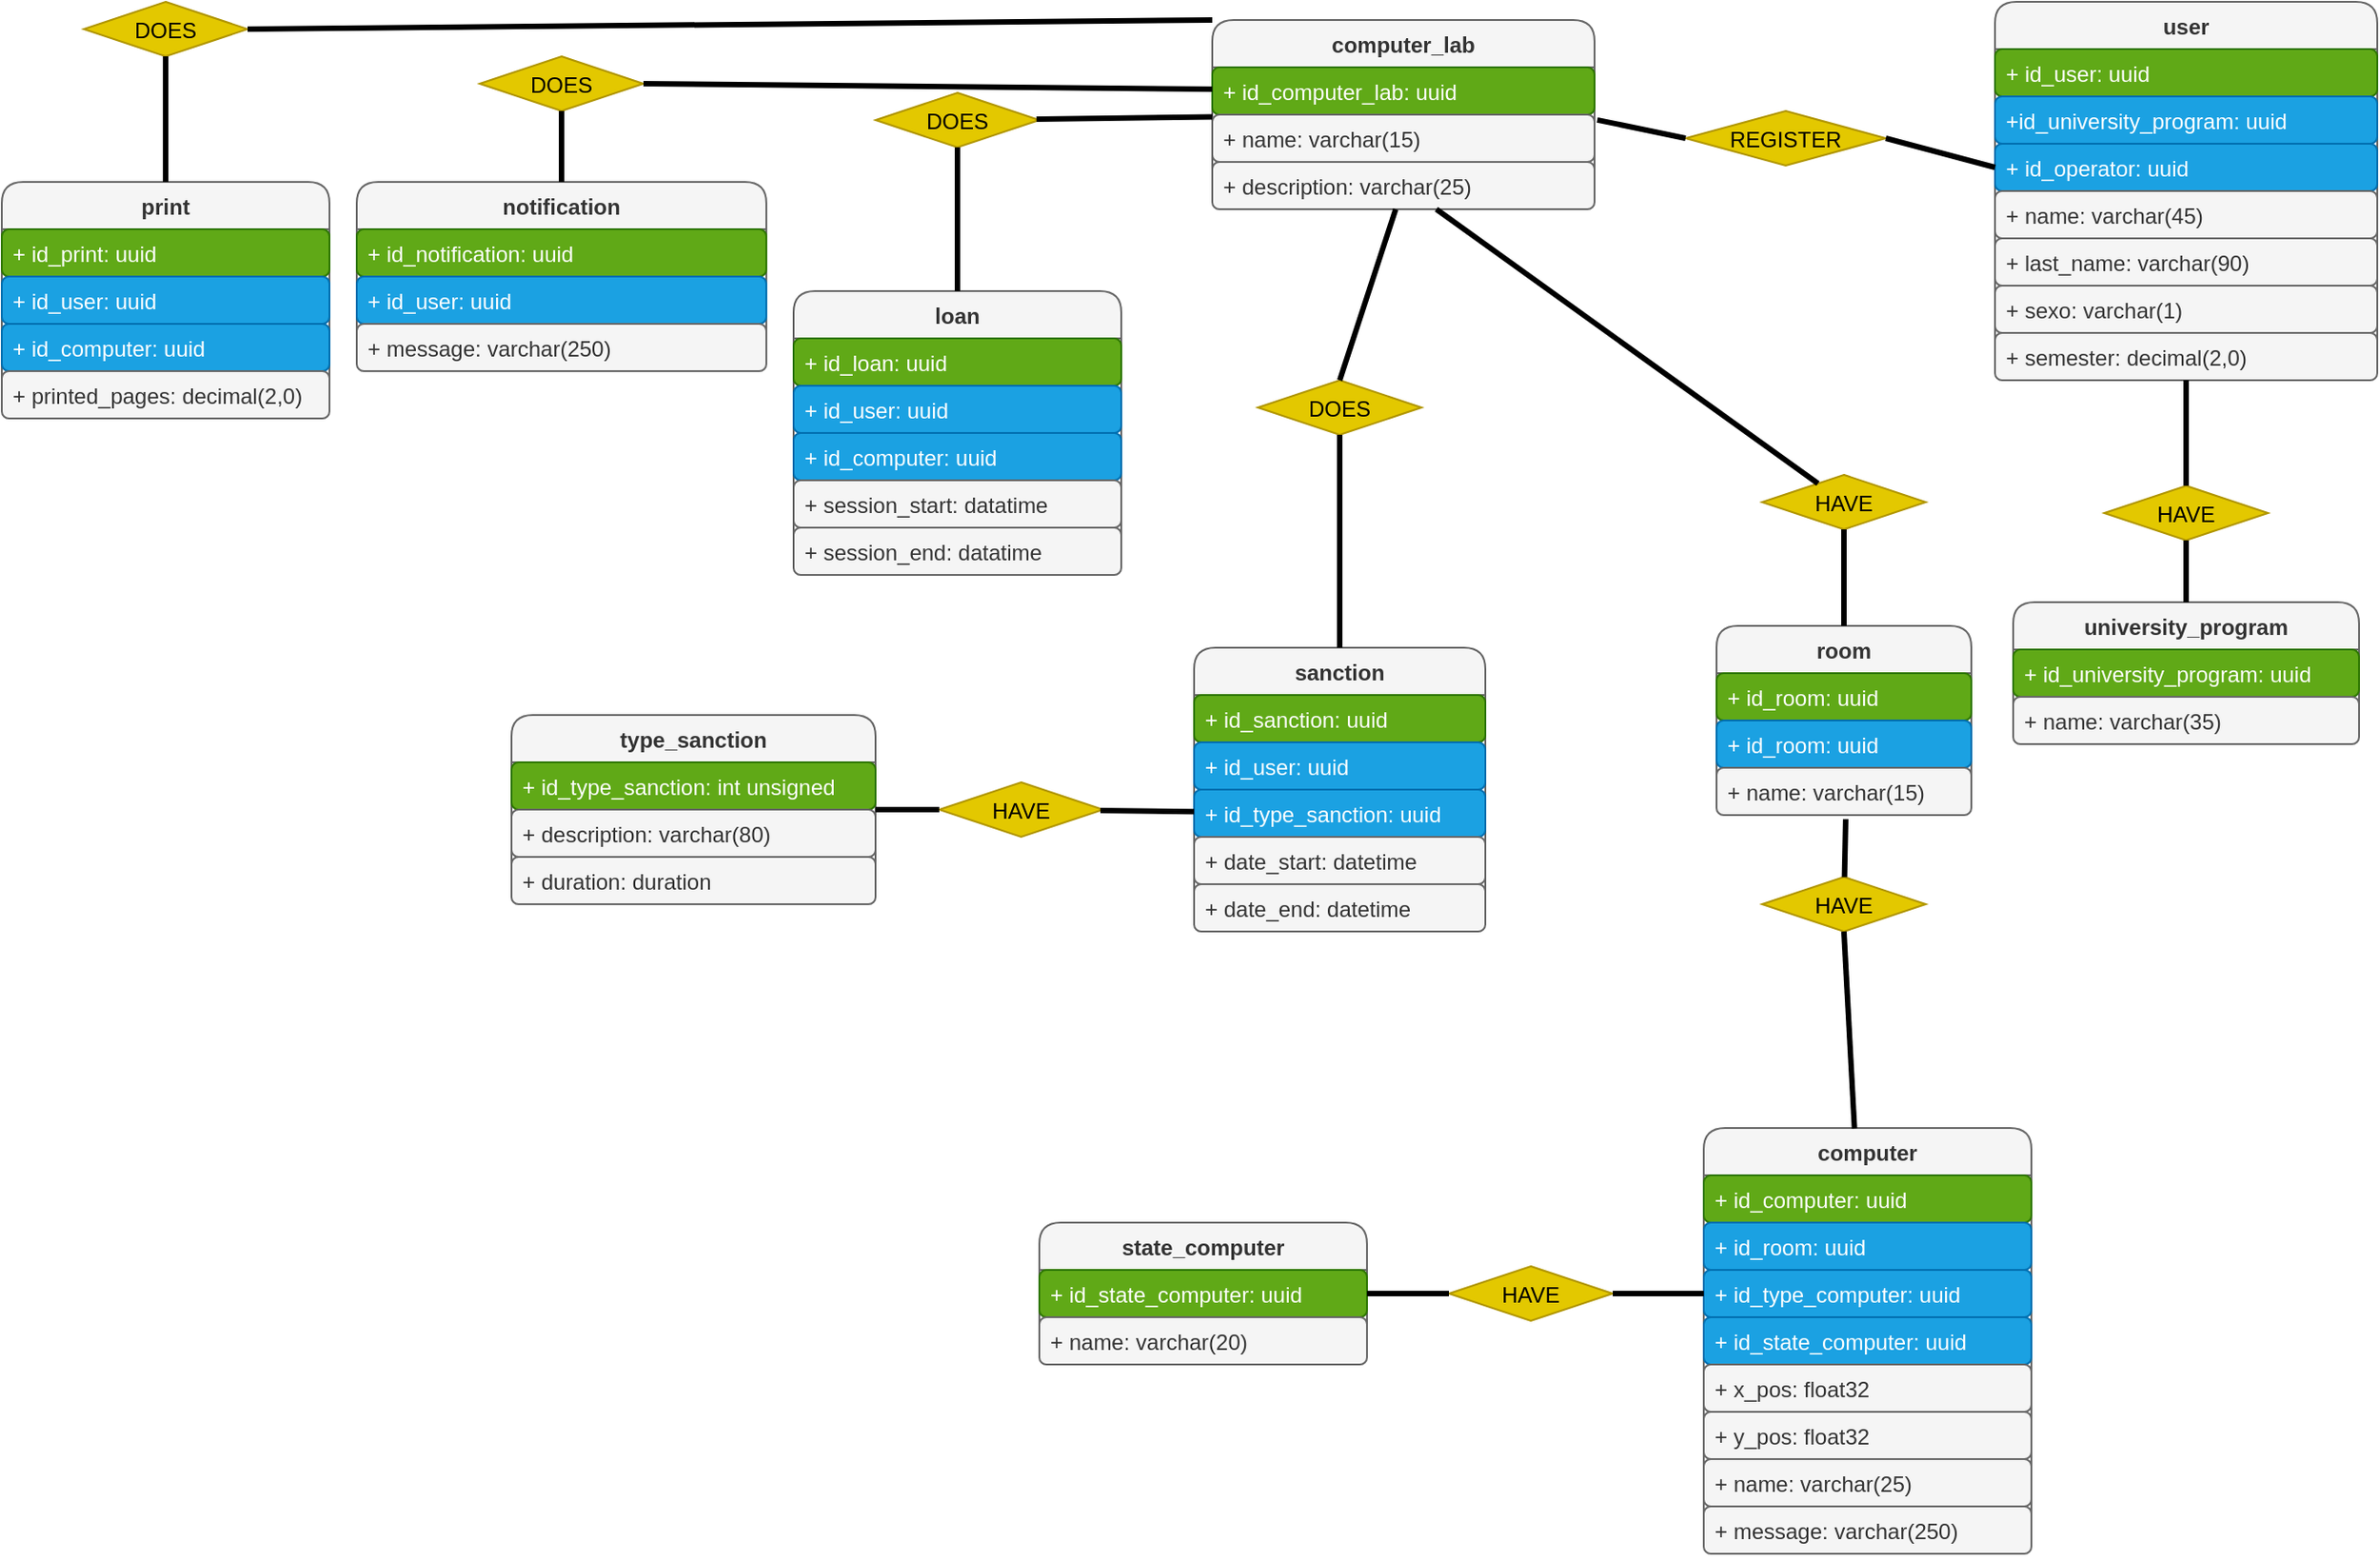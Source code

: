<mxfile>
    <diagram id="W5YagTuewcDweS0s5BRt" name="Página-1">
        <mxGraphModel dx="-1950" dy="616" grid="1" gridSize="10" guides="1" tooltips="1" connect="1" arrows="1" fold="1" page="1" pageScale="1" pageWidth="827" pageHeight="1169" math="0" shadow="0">
            <root>
                <mxCell id="0"/>
                <mxCell id="1" parent="0"/>
                <mxCell id="5" value="computer_lab" style="swimlane;fontStyle=1;childLayout=stackLayout;horizontal=1;startSize=26;fillColor=#f5f5f5;horizontalStack=0;resizeParent=1;resizeParentMax=0;resizeLast=0;collapsible=1;marginBottom=0;fontColor=#333333;strokeColor=#666666;rounded=1;" vertex="1" parent="1">
                    <mxGeometry x="3280" y="50" width="210" height="104" as="geometry"/>
                </mxCell>
                <mxCell id="6" value="+ id_computer_lab: uuid" style="text;strokeColor=#2D7600;fillColor=#60a917;align=left;verticalAlign=top;spacingLeft=4;spacingRight=4;overflow=hidden;rotatable=0;points=[[0,0.5],[1,0.5]];portConstraint=eastwest;fontColor=#ffffff;rounded=1;fontStyle=0" vertex="1" parent="5">
                    <mxGeometry y="26" width="210" height="26" as="geometry"/>
                </mxCell>
                <mxCell id="7" value="+ name: varchar(15)" style="text;strokeColor=#666666;fillColor=#f5f5f5;align=left;verticalAlign=top;spacingLeft=4;spacingRight=4;overflow=hidden;rotatable=0;points=[[0,0.5],[1,0.5]];portConstraint=eastwest;fontColor=#333333;rounded=1;" vertex="1" parent="5">
                    <mxGeometry y="52" width="210" height="26" as="geometry"/>
                </mxCell>
                <mxCell id="8" value="+ description: varchar(25)" style="text;strokeColor=#666666;fillColor=#f5f5f5;align=left;verticalAlign=top;spacingLeft=4;spacingRight=4;overflow=hidden;rotatable=0;points=[[0,0.5],[1,0.5]];portConstraint=eastwest;fontColor=#333333;rounded=1;" vertex="1" parent="5">
                    <mxGeometry y="78" width="210" height="26" as="geometry"/>
                </mxCell>
                <mxCell id="9" value="room" style="swimlane;fontStyle=1;childLayout=stackLayout;horizontal=1;startSize=26;fillColor=#f5f5f5;horizontalStack=0;resizeParent=1;resizeParentMax=0;resizeLast=0;collapsible=1;marginBottom=0;fontColor=#333333;strokeColor=#666666;rounded=1;" vertex="1" parent="1">
                    <mxGeometry x="3557" y="383" width="140" height="104" as="geometry"/>
                </mxCell>
                <mxCell id="10" value="+ id_room: uuid" style="text;strokeColor=#2D7600;fillColor=#60a917;align=left;verticalAlign=top;spacingLeft=4;spacingRight=4;overflow=hidden;rotatable=0;points=[[0,0.5],[1,0.5]];portConstraint=eastwest;fontColor=#ffffff;rounded=1;" vertex="1" parent="9">
                    <mxGeometry y="26" width="140" height="26" as="geometry"/>
                </mxCell>
                <mxCell id="11" value="+ id_room: uuid" style="text;strokeColor=#006EAF;fillColor=#1ba1e2;align=left;verticalAlign=top;spacingLeft=4;spacingRight=4;overflow=hidden;rotatable=0;points=[[0,0.5],[1,0.5]];portConstraint=eastwest;fontColor=#ffffff;rounded=1;" vertex="1" parent="9">
                    <mxGeometry y="52" width="140" height="26" as="geometry"/>
                </mxCell>
                <mxCell id="12" value="+ name: varchar(15)" style="text;strokeColor=#666666;fillColor=#f5f5f5;align=left;verticalAlign=top;spacingLeft=4;spacingRight=4;overflow=hidden;rotatable=0;points=[[0,0.5],[1,0.5]];portConstraint=eastwest;fontColor=#333333;rounded=1;" vertex="1" parent="9">
                    <mxGeometry y="78" width="140" height="26" as="geometry"/>
                </mxCell>
                <mxCell id="13" value="computer" style="swimlane;fontStyle=1;childLayout=stackLayout;horizontal=1;startSize=26;fillColor=#f5f5f5;horizontalStack=0;resizeParent=1;resizeParentMax=0;resizeLast=0;collapsible=1;marginBottom=0;fontColor=#333333;strokeColor=#666666;rounded=1;" vertex="1" parent="1">
                    <mxGeometry x="3550" y="659" width="180" height="234" as="geometry"/>
                </mxCell>
                <mxCell id="14" value="+ id_computer: uuid" style="text;strokeColor=#2D7600;fillColor=#60a917;align=left;verticalAlign=top;spacingLeft=4;spacingRight=4;overflow=hidden;rotatable=0;points=[[0,0.5],[1,0.5]];portConstraint=eastwest;fontColor=#ffffff;rounded=1;" vertex="1" parent="13">
                    <mxGeometry y="26" width="180" height="26" as="geometry"/>
                </mxCell>
                <mxCell id="15" value="+ id_room: uuid" style="text;strokeColor=#006EAF;fillColor=#1ba1e2;align=left;verticalAlign=top;spacingLeft=4;spacingRight=4;overflow=hidden;rotatable=0;points=[[0,0.5],[1,0.5]];portConstraint=eastwest;fontColor=#ffffff;rounded=1;" vertex="1" parent="13">
                    <mxGeometry y="52" width="180" height="26" as="geometry"/>
                </mxCell>
                <mxCell id="16" value="+ id_type_computer: uuid" style="text;strokeColor=#006EAF;fillColor=#1ba1e2;align=left;verticalAlign=top;spacingLeft=4;spacingRight=4;overflow=hidden;rotatable=0;points=[[0,0.5],[1,0.5]];portConstraint=eastwest;fontColor=#ffffff;rounded=1;" vertex="1" parent="13">
                    <mxGeometry y="78" width="180" height="26" as="geometry"/>
                </mxCell>
                <mxCell id="17" value="+ id_state_computer: uuid" style="text;strokeColor=#006EAF;fillColor=#1ba1e2;align=left;verticalAlign=top;spacingLeft=4;spacingRight=4;overflow=hidden;rotatable=0;points=[[0,0.5],[1,0.5]];portConstraint=eastwest;fontColor=#ffffff;rounded=1;" vertex="1" parent="13">
                    <mxGeometry y="104" width="180" height="26" as="geometry"/>
                </mxCell>
                <mxCell id="18" value="+ x_pos: float32" style="text;strokeColor=#666666;fillColor=#f5f5f5;align=left;verticalAlign=top;spacingLeft=4;spacingRight=4;overflow=hidden;rotatable=0;points=[[0,0.5],[1,0.5]];portConstraint=eastwest;fontColor=#333333;rounded=1;" vertex="1" parent="13">
                    <mxGeometry y="130" width="180" height="26" as="geometry"/>
                </mxCell>
                <mxCell id="19" value="+ y_pos: float32" style="text;strokeColor=#666666;fillColor=#f5f5f5;align=left;verticalAlign=top;spacingLeft=4;spacingRight=4;overflow=hidden;rotatable=0;points=[[0,0.5],[1,0.5]];portConstraint=eastwest;fontColor=#333333;rounded=1;" vertex="1" parent="13">
                    <mxGeometry y="156" width="180" height="26" as="geometry"/>
                </mxCell>
                <mxCell id="20" value="+ name: varchar(25)" style="text;strokeColor=#666666;fillColor=#f5f5f5;align=left;verticalAlign=top;spacingLeft=4;spacingRight=4;overflow=hidden;rotatable=0;points=[[0,0.5],[1,0.5]];portConstraint=eastwest;fontColor=#333333;rounded=1;" vertex="1" parent="13">
                    <mxGeometry y="182" width="180" height="26" as="geometry"/>
                </mxCell>
                <mxCell id="21" value="+ message: varchar(250)" style="text;strokeColor=#666666;fillColor=#f5f5f5;align=left;verticalAlign=top;spacingLeft=4;spacingRight=4;overflow=hidden;rotatable=0;points=[[0,0.5],[1,0.5]];portConstraint=eastwest;fontColor=#333333;rounded=1;" vertex="1" parent="13">
                    <mxGeometry y="208" width="180" height="26" as="geometry"/>
                </mxCell>
                <mxCell id="22" value="user" style="swimlane;fontStyle=1;childLayout=stackLayout;horizontal=1;startSize=26;fillColor=#f5f5f5;horizontalStack=0;resizeParent=1;resizeParentMax=0;resizeLast=0;collapsible=1;marginBottom=0;fontColor=#333333;strokeColor=#666666;rounded=1;" vertex="1" parent="1">
                    <mxGeometry x="3710" y="40" width="210" height="208" as="geometry"/>
                </mxCell>
                <mxCell id="23" value="+ id_user: uuid" style="text;strokeColor=#2D7600;fillColor=#60a917;align=left;verticalAlign=top;spacingLeft=4;spacingRight=4;overflow=hidden;rotatable=0;points=[[0,0.5],[1,0.5]];portConstraint=eastwest;fontColor=#ffffff;rounded=1;" vertex="1" parent="22">
                    <mxGeometry y="26" width="210" height="26" as="geometry"/>
                </mxCell>
                <mxCell id="24" value="+id_university_program: uuid" style="text;strokeColor=#006EAF;fillColor=#1ba1e2;align=left;verticalAlign=top;spacingLeft=4;spacingRight=4;overflow=hidden;rotatable=0;points=[[0,0.5],[1,0.5]];portConstraint=eastwest;fontColor=#ffffff;rounded=1;" vertex="1" parent="22">
                    <mxGeometry y="52" width="210" height="26" as="geometry"/>
                </mxCell>
                <mxCell id="25" value="+ id_operator: uuid" style="text;strokeColor=#006EAF;fillColor=#1ba1e2;align=left;verticalAlign=top;spacingLeft=4;spacingRight=4;overflow=hidden;rotatable=0;points=[[0,0.5],[1,0.5]];portConstraint=eastwest;fontColor=#ffffff;rounded=1;" vertex="1" parent="22">
                    <mxGeometry y="78" width="210" height="26" as="geometry"/>
                </mxCell>
                <mxCell id="26" value="+ name: varchar(45)" style="text;strokeColor=#666666;fillColor=#f5f5f5;align=left;verticalAlign=top;spacingLeft=4;spacingRight=4;overflow=hidden;rotatable=0;points=[[0,0.5],[1,0.5]];portConstraint=eastwest;fontColor=#333333;rounded=1;" vertex="1" parent="22">
                    <mxGeometry y="104" width="210" height="26" as="geometry"/>
                </mxCell>
                <mxCell id="27" value="+ last_name: varchar(90)" style="text;strokeColor=#666666;fillColor=#f5f5f5;align=left;verticalAlign=top;spacingLeft=4;spacingRight=4;overflow=hidden;rotatable=0;points=[[0,0.5],[1,0.5]];portConstraint=eastwest;fontColor=#333333;rounded=1;" vertex="1" parent="22">
                    <mxGeometry y="130" width="210" height="26" as="geometry"/>
                </mxCell>
                <mxCell id="28" value="+ sexo: varchar(1)" style="text;strokeColor=#666666;fillColor=#f5f5f5;align=left;verticalAlign=top;spacingLeft=4;spacingRight=4;overflow=hidden;rotatable=0;points=[[0,0.5],[1,0.5]];portConstraint=eastwest;fontColor=#333333;rounded=1;" vertex="1" parent="22">
                    <mxGeometry y="156" width="210" height="26" as="geometry"/>
                </mxCell>
                <mxCell id="29" value="+ semester: decimal(2,0)" style="text;strokeColor=#666666;fillColor=#f5f5f5;align=left;verticalAlign=top;spacingLeft=4;spacingRight=4;overflow=hidden;rotatable=0;points=[[0,0.5],[1,0.5]];portConstraint=eastwest;fontColor=#333333;rounded=1;" vertex="1" parent="22">
                    <mxGeometry y="182" width="210" height="26" as="geometry"/>
                </mxCell>
                <mxCell id="30" value="loan" style="swimlane;fontStyle=1;childLayout=stackLayout;horizontal=1;startSize=26;fillColor=#f5f5f5;horizontalStack=0;resizeParent=1;resizeParentMax=0;resizeLast=0;collapsible=1;marginBottom=0;fontColor=#333333;strokeColor=#666666;rounded=1;" vertex="1" parent="1">
                    <mxGeometry x="3050" y="199" width="180" height="156" as="geometry"/>
                </mxCell>
                <mxCell id="31" value="+ id_loan: uuid" style="text;strokeColor=#2D7600;fillColor=#60a917;align=left;verticalAlign=top;spacingLeft=4;spacingRight=4;overflow=hidden;rotatable=0;points=[[0,0.5],[1,0.5]];portConstraint=eastwest;fontColor=#ffffff;rounded=1;" vertex="1" parent="30">
                    <mxGeometry y="26" width="180" height="26" as="geometry"/>
                </mxCell>
                <mxCell id="32" value="+ id_user: uuid" style="text;strokeColor=#006EAF;fillColor=#1ba1e2;align=left;verticalAlign=top;spacingLeft=4;spacingRight=4;overflow=hidden;rotatable=0;points=[[0,0.5],[1,0.5]];portConstraint=eastwest;fontColor=#ffffff;rounded=1;" vertex="1" parent="30">
                    <mxGeometry y="52" width="180" height="26" as="geometry"/>
                </mxCell>
                <mxCell id="33" value="+ id_computer: uuid" style="text;strokeColor=#006EAF;fillColor=#1ba1e2;align=left;verticalAlign=top;spacingLeft=4;spacingRight=4;overflow=hidden;rotatable=0;points=[[0,0.5],[1,0.5]];portConstraint=eastwest;fontColor=#ffffff;rounded=1;" vertex="1" parent="30">
                    <mxGeometry y="78" width="180" height="26" as="geometry"/>
                </mxCell>
                <mxCell id="34" value="+ session_start: datatime" style="text;strokeColor=#666666;fillColor=#f5f5f5;align=left;verticalAlign=top;spacingLeft=4;spacingRight=4;overflow=hidden;rotatable=0;points=[[0,0.5],[1,0.5]];portConstraint=eastwest;fontColor=#333333;rounded=1;" vertex="1" parent="30">
                    <mxGeometry y="104" width="180" height="26" as="geometry"/>
                </mxCell>
                <mxCell id="35" value="+ session_end: datatime" style="text;strokeColor=#666666;fillColor=#f5f5f5;align=left;verticalAlign=top;spacingLeft=4;spacingRight=4;overflow=hidden;rotatable=0;points=[[0,0.5],[1,0.5]];portConstraint=eastwest;fontColor=#333333;rounded=1;" vertex="1" parent="30">
                    <mxGeometry y="130" width="180" height="26" as="geometry"/>
                </mxCell>
                <mxCell id="36" value="notification" style="swimlane;fontStyle=1;childLayout=stackLayout;horizontal=1;startSize=26;fillColor=#f5f5f5;horizontalStack=0;resizeParent=1;resizeParentMax=0;resizeLast=0;collapsible=1;marginBottom=0;fontColor=#333333;strokeColor=#666666;rounded=1;" vertex="1" parent="1">
                    <mxGeometry x="2810" y="139" width="225" height="104" as="geometry"/>
                </mxCell>
                <mxCell id="37" value="+ id_notification: uuid" style="text;strokeColor=#2D7600;fillColor=#60a917;align=left;verticalAlign=top;spacingLeft=4;spacingRight=4;overflow=hidden;rotatable=0;points=[[0,0.5],[1,0.5]];portConstraint=eastwest;fontColor=#ffffff;rounded=1;" vertex="1" parent="36">
                    <mxGeometry y="26" width="225" height="26" as="geometry"/>
                </mxCell>
                <mxCell id="38" value="+ id_user: uuid" style="text;strokeColor=#006EAF;fillColor=#1ba1e2;align=left;verticalAlign=top;spacingLeft=4;spacingRight=4;overflow=hidden;rotatable=0;points=[[0,0.5],[1,0.5]];portConstraint=eastwest;fontColor=#ffffff;rounded=1;" vertex="1" parent="36">
                    <mxGeometry y="52" width="225" height="26" as="geometry"/>
                </mxCell>
                <mxCell id="39" value="+ message: varchar(250)" style="text;strokeColor=#666666;fillColor=#f5f5f5;align=left;verticalAlign=top;spacingLeft=4;spacingRight=4;overflow=hidden;rotatable=0;points=[[0,0.5],[1,0.5]];portConstraint=eastwest;fontColor=#333333;rounded=1;" vertex="1" parent="36">
                    <mxGeometry y="78" width="225" height="26" as="geometry"/>
                </mxCell>
                <mxCell id="40" value="print" style="swimlane;fontStyle=1;childLayout=stackLayout;horizontal=1;startSize=26;fillColor=#f5f5f5;horizontalStack=0;resizeParent=1;resizeParentMax=0;resizeLast=0;collapsible=1;marginBottom=0;fontColor=#333333;strokeColor=#666666;rounded=1;" vertex="1" parent="1">
                    <mxGeometry x="2615" y="139" width="180" height="130" as="geometry"/>
                </mxCell>
                <mxCell id="41" value="+ id_print: uuid" style="text;strokeColor=#2D7600;fillColor=#60a917;align=left;verticalAlign=top;spacingLeft=4;spacingRight=4;overflow=hidden;rotatable=0;points=[[0,0.5],[1,0.5]];portConstraint=eastwest;fontColor=#ffffff;rounded=1;" vertex="1" parent="40">
                    <mxGeometry y="26" width="180" height="26" as="geometry"/>
                </mxCell>
                <mxCell id="42" value="+ id_user: uuid" style="text;strokeColor=#006EAF;fillColor=#1ba1e2;align=left;verticalAlign=top;spacingLeft=4;spacingRight=4;overflow=hidden;rotatable=0;points=[[0,0.5],[1,0.5]];portConstraint=eastwest;fontColor=#ffffff;rounded=1;" vertex="1" parent="40">
                    <mxGeometry y="52" width="180" height="26" as="geometry"/>
                </mxCell>
                <mxCell id="43" value="+ id_computer: uuid" style="text;strokeColor=#006EAF;fillColor=#1ba1e2;align=left;verticalAlign=top;spacingLeft=4;spacingRight=4;overflow=hidden;rotatable=0;points=[[0,0.5],[1,0.5]];portConstraint=eastwest;fontColor=#ffffff;rounded=1;" vertex="1" parent="40">
                    <mxGeometry y="78" width="180" height="26" as="geometry"/>
                </mxCell>
                <mxCell id="44" value="+ printed_pages: decimal(2,0)" style="text;strokeColor=#666666;fillColor=#f5f5f5;align=left;verticalAlign=top;spacingLeft=4;spacingRight=4;overflow=hidden;rotatable=0;points=[[0,0.5],[1,0.5]];portConstraint=eastwest;fontColor=#333333;rounded=1;" vertex="1" parent="40">
                    <mxGeometry y="104" width="180" height="26" as="geometry"/>
                </mxCell>
                <mxCell id="45" value="sanction" style="swimlane;fontStyle=1;childLayout=stackLayout;horizontal=1;startSize=26;fillColor=#f5f5f5;horizontalStack=0;resizeParent=1;resizeParentMax=0;resizeLast=0;collapsible=1;marginBottom=0;fontColor=#333333;strokeColor=#666666;rounded=1;" vertex="1" parent="1">
                    <mxGeometry x="3270" y="395" width="160" height="156" as="geometry"/>
                </mxCell>
                <mxCell id="46" value="+ id_sanction: uuid" style="text;strokeColor=#2D7600;fillColor=#60a917;align=left;verticalAlign=top;spacingLeft=4;spacingRight=4;overflow=hidden;rotatable=0;points=[[0,0.5],[1,0.5]];portConstraint=eastwest;fontColor=#ffffff;rounded=1;" vertex="1" parent="45">
                    <mxGeometry y="26" width="160" height="26" as="geometry"/>
                </mxCell>
                <mxCell id="47" value="+ id_user: uuid" style="text;strokeColor=#006EAF;fillColor=#1ba1e2;align=left;verticalAlign=top;spacingLeft=4;spacingRight=4;overflow=hidden;rotatable=0;points=[[0,0.5],[1,0.5]];portConstraint=eastwest;fontColor=#ffffff;rounded=1;" vertex="1" parent="45">
                    <mxGeometry y="52" width="160" height="26" as="geometry"/>
                </mxCell>
                <mxCell id="48" value="+ id_type_sanction: uuid" style="text;strokeColor=#006EAF;fillColor=#1ba1e2;align=left;verticalAlign=top;spacingLeft=4;spacingRight=4;overflow=hidden;rotatable=0;points=[[0,0.5],[1,0.5]];portConstraint=eastwest;fontColor=#ffffff;rounded=1;" vertex="1" parent="45">
                    <mxGeometry y="78" width="160" height="26" as="geometry"/>
                </mxCell>
                <mxCell id="49" value="+ date_start: datetime" style="text;strokeColor=#666666;fillColor=#f5f5f5;align=left;verticalAlign=top;spacingLeft=4;spacingRight=4;overflow=hidden;rotatable=0;points=[[0,0.5],[1,0.5]];portConstraint=eastwest;fontColor=#333333;rounded=1;" vertex="1" parent="45">
                    <mxGeometry y="104" width="160" height="26" as="geometry"/>
                </mxCell>
                <mxCell id="50" value="+ date_end: datetime" style="text;strokeColor=#666666;fillColor=#f5f5f5;align=left;verticalAlign=top;spacingLeft=4;spacingRight=4;overflow=hidden;rotatable=0;points=[[0,0.5],[1,0.5]];portConstraint=eastwest;fontColor=#333333;rounded=1;" vertex="1" parent="45">
                    <mxGeometry y="130" width="160" height="26" as="geometry"/>
                </mxCell>
                <mxCell id="51" value="university_program" style="swimlane;fontStyle=1;childLayout=stackLayout;horizontal=1;startSize=26;fillColor=#f5f5f5;horizontalStack=0;resizeParent=1;resizeParentMax=0;resizeLast=0;collapsible=1;marginBottom=0;strokeColor=#666666;fontColor=#333333;rounded=1;" vertex="1" parent="1">
                    <mxGeometry x="3720" y="370" width="190" height="78" as="geometry"/>
                </mxCell>
                <mxCell id="52" value="+ id_university_program: uuid" style="text;strokeColor=#2D7600;fillColor=#60a917;align=left;verticalAlign=top;spacingLeft=4;spacingRight=4;overflow=hidden;rotatable=0;points=[[0,0.5],[1,0.5]];portConstraint=eastwest;fontColor=#ffffff;rounded=1;" vertex="1" parent="51">
                    <mxGeometry y="26" width="190" height="26" as="geometry"/>
                </mxCell>
                <mxCell id="53" value="+ name: varchar(35)" style="text;strokeColor=#666666;fillColor=#f5f5f5;align=left;verticalAlign=top;spacingLeft=4;spacingRight=4;overflow=hidden;rotatable=0;points=[[0,0.5],[1,0.5]];portConstraint=eastwest;fontColor=#333333;rounded=1;" vertex="1" parent="51">
                    <mxGeometry y="52" width="190" height="26" as="geometry"/>
                </mxCell>
                <mxCell id="54" value="state_computer" style="swimlane;fontStyle=1;childLayout=stackLayout;horizontal=1;startSize=26;fillColor=#f5f5f5;horizontalStack=0;resizeParent=1;resizeParentMax=0;resizeLast=0;collapsible=1;marginBottom=0;fontColor=#333333;strokeColor=#666666;rounded=1;" vertex="1" parent="1">
                    <mxGeometry x="3185" y="711" width="180" height="78" as="geometry"/>
                </mxCell>
                <mxCell id="55" value="+ id_state_computer: uuid" style="text;strokeColor=#2D7600;fillColor=#60a917;align=left;verticalAlign=top;spacingLeft=4;spacingRight=4;overflow=hidden;rotatable=0;points=[[0,0.5],[1,0.5]];portConstraint=eastwest;fontColor=#ffffff;rounded=1;" vertex="1" parent="54">
                    <mxGeometry y="26" width="180" height="26" as="geometry"/>
                </mxCell>
                <mxCell id="56" value="+ name: varchar(20)" style="text;strokeColor=#666666;fillColor=#f5f5f5;align=left;verticalAlign=top;spacingLeft=4;spacingRight=4;overflow=hidden;rotatable=0;points=[[0,0.5],[1,0.5]];portConstraint=eastwest;fontColor=#333333;rounded=1;" vertex="1" parent="54">
                    <mxGeometry y="52" width="180" height="26" as="geometry"/>
                </mxCell>
                <mxCell id="57" value="type_sanction" style="swimlane;fontStyle=1;childLayout=stackLayout;horizontal=1;startSize=26;fillColor=#f5f5f5;horizontalStack=0;resizeParent=1;resizeParentMax=0;resizeLast=0;collapsible=1;marginBottom=0;rounded=1;fontColor=#333333;strokeColor=#666666;" vertex="1" parent="1">
                    <mxGeometry x="2895" y="432" width="200" height="104" as="geometry"/>
                </mxCell>
                <mxCell id="58" value="+ id_type_sanction: int unsigned" style="text;strokeColor=#2D7600;fillColor=#60a917;align=left;verticalAlign=top;spacingLeft=4;spacingRight=4;overflow=hidden;rotatable=0;points=[[0,0.5],[1,0.5]];portConstraint=eastwest;rounded=1;fontColor=#ffffff;" vertex="1" parent="57">
                    <mxGeometry y="26" width="200" height="26" as="geometry"/>
                </mxCell>
                <mxCell id="59" value="+ description: varchar(80)" style="text;strokeColor=#666666;fillColor=#f5f5f5;align=left;verticalAlign=top;spacingLeft=4;spacingRight=4;overflow=hidden;rotatable=0;points=[[0,0.5],[1,0.5]];portConstraint=eastwest;rounded=1;fontColor=#333333;" vertex="1" parent="57">
                    <mxGeometry y="52" width="200" height="26" as="geometry"/>
                </mxCell>
                <mxCell id="60" value="+ duration: duration" style="text;strokeColor=#666666;fillColor=#f5f5f5;align=left;verticalAlign=top;spacingLeft=4;spacingRight=4;overflow=hidden;rotatable=0;points=[[0,0.5],[1,0.5]];portConstraint=eastwest;rounded=1;fontColor=#333333;" vertex="1" parent="57">
                    <mxGeometry y="78" width="200" height="26" as="geometry"/>
                </mxCell>
                <mxCell id="61" value="HAVE" style="rhombus;fillColor=#e3c800;strokeColor=#B09500;fontColor=#000000;" vertex="1" parent="1">
                    <mxGeometry x="3582" y="300" width="90" height="30" as="geometry"/>
                </mxCell>
                <mxCell id="62" value="" style="endArrow=none;startArrow=none;endFill=0;startFill=0;endSize=8;html=1;verticalAlign=bottom;labelBackgroundColor=none;strokeWidth=3;" edge="1" parent="1" source="8" target="61">
                    <mxGeometry width="160" relative="1" as="geometry">
                        <mxPoint x="3320" y="250" as="sourcePoint"/>
                        <mxPoint x="3480" y="250" as="targetPoint"/>
                    </mxGeometry>
                </mxCell>
                <mxCell id="63" value="" style="endArrow=none;startArrow=none;endFill=0;startFill=0;endSize=8;html=1;verticalAlign=bottom;labelBackgroundColor=none;strokeWidth=3;exitX=0.5;exitY=1;exitDx=0;exitDy=0;" edge="1" parent="1" source="61" target="9">
                    <mxGeometry width="160" relative="1" as="geometry">
                        <mxPoint x="3562" y="351" as="sourcePoint"/>
                        <mxPoint x="3722" y="351" as="targetPoint"/>
                    </mxGeometry>
                </mxCell>
                <mxCell id="64" value="HAVE" style="rhombus;fillColor=#e3c800;strokeColor=#B09500;fontColor=#000000;" vertex="1" parent="1">
                    <mxGeometry x="3582" y="521" width="90" height="30" as="geometry"/>
                </mxCell>
                <mxCell id="65" value="" style="endArrow=none;startArrow=none;endFill=0;startFill=0;endSize=8;html=1;verticalAlign=bottom;labelBackgroundColor=none;strokeWidth=3;exitX=0.507;exitY=1.086;exitDx=0;exitDy=0;exitPerimeter=0;" edge="1" parent="1" source="12" target="64">
                    <mxGeometry width="160" relative="1" as="geometry">
                        <mxPoint x="3775" y="459.0" as="sourcePoint"/>
                        <mxPoint x="3870" y="555" as="targetPoint"/>
                    </mxGeometry>
                </mxCell>
                <mxCell id="66" value="" style="endArrow=none;startArrow=none;endFill=0;startFill=0;endSize=8;html=1;verticalAlign=bottom;labelBackgroundColor=none;strokeWidth=3;exitX=0.5;exitY=1;exitDx=0;exitDy=0;entryX=0.46;entryY=0.001;entryDx=0;entryDy=0;entryPerimeter=0;" edge="1" parent="1" source="64" target="13">
                    <mxGeometry width="160" relative="1" as="geometry">
                        <mxPoint x="3710" y="555" as="sourcePoint"/>
                        <mxPoint x="3775" y="587" as="targetPoint"/>
                    </mxGeometry>
                </mxCell>
                <mxCell id="67" value="REGISTER" style="rhombus;fillColor=#e3c800;strokeColor=#B09500;fontColor=#000000;" vertex="1" parent="1">
                    <mxGeometry x="3540" y="100" width="110" height="30" as="geometry"/>
                </mxCell>
                <mxCell id="68" value="" style="endArrow=none;startArrow=none;endFill=0;startFill=0;endSize=8;html=1;verticalAlign=bottom;labelBackgroundColor=none;strokeWidth=3;exitX=1.007;exitY=0.112;exitDx=0;exitDy=0;exitPerimeter=0;entryX=0;entryY=0.5;entryDx=0;entryDy=0;" edge="1" parent="1" source="7" target="67">
                    <mxGeometry width="160" relative="1" as="geometry">
                        <mxPoint x="3520" y="140" as="sourcePoint"/>
                        <mxPoint x="3395" y="209" as="targetPoint"/>
                    </mxGeometry>
                </mxCell>
                <mxCell id="69" value="" style="endArrow=none;startArrow=none;endFill=0;startFill=0;endSize=8;html=1;verticalAlign=bottom;labelBackgroundColor=none;strokeWidth=3;exitX=1;exitY=0.5;exitDx=0;exitDy=0;entryX=0;entryY=0.5;entryDx=0;entryDy=0;" edge="1" parent="1" source="67" target="25">
                    <mxGeometry width="160" relative="1" as="geometry">
                        <mxPoint x="3405" y="174.0" as="sourcePoint"/>
                        <mxPoint x="3405" y="219" as="targetPoint"/>
                    </mxGeometry>
                </mxCell>
                <mxCell id="70" value="DOES" style="rhombus;fillColor=#e3c800;strokeColor=#B09500;fontColor=#000000;" vertex="1" parent="1">
                    <mxGeometry x="3095" y="90" width="90" height="30" as="geometry"/>
                </mxCell>
                <mxCell id="71" value="" style="endArrow=none;startArrow=none;endFill=0;startFill=0;endSize=8;html=1;verticalAlign=bottom;labelBackgroundColor=none;strokeWidth=3;" edge="1" parent="1" source="5" target="70">
                    <mxGeometry width="160" relative="1" as="geometry">
                        <mxPoint x="3395" y="164.0" as="sourcePoint"/>
                        <mxPoint x="3395" y="209" as="targetPoint"/>
                    </mxGeometry>
                </mxCell>
                <mxCell id="72" value="" style="endArrow=none;startArrow=none;endFill=0;startFill=0;endSize=8;html=1;verticalAlign=bottom;labelBackgroundColor=none;strokeWidth=3;entryX=0.5;entryY=0;entryDx=0;entryDy=0;" edge="1" parent="1" source="70" target="30">
                    <mxGeometry width="160" relative="1" as="geometry">
                        <mxPoint x="3479.719" y="164" as="sourcePoint"/>
                        <mxPoint x="3540" y="201" as="targetPoint"/>
                    </mxGeometry>
                </mxCell>
                <mxCell id="73" value="DOES" style="rhombus;fillColor=#e3c800;strokeColor=#B09500;fontColor=#000000;" vertex="1" parent="1">
                    <mxGeometry x="2877.5" y="70" width="90" height="30" as="geometry"/>
                </mxCell>
                <mxCell id="74" value="" style="endArrow=none;startArrow=none;endFill=0;startFill=0;endSize=8;html=1;verticalAlign=bottom;labelBackgroundColor=none;strokeWidth=3;entryX=1;entryY=0.5;entryDx=0;entryDy=0;" edge="1" parent="1" source="6" target="73">
                    <mxGeometry width="160" relative="1" as="geometry">
                        <mxPoint x="3290" y="113.286" as="sourcePoint"/>
                        <mxPoint x="3193.406" y="114.469" as="targetPoint"/>
                    </mxGeometry>
                </mxCell>
                <mxCell id="75" value="" style="endArrow=none;startArrow=none;endFill=0;startFill=0;endSize=8;html=1;verticalAlign=bottom;labelBackgroundColor=none;strokeWidth=3;exitX=0.5;exitY=1;exitDx=0;exitDy=0;entryX=0.5;entryY=0;entryDx=0;entryDy=0;" edge="1" parent="1" source="73" target="36">
                    <mxGeometry width="160" relative="1" as="geometry">
                        <mxPoint x="3150.0" y="130.0" as="sourcePoint"/>
                        <mxPoint x="2912" y="160" as="targetPoint"/>
                    </mxGeometry>
                </mxCell>
                <mxCell id="76" value="DOES" style="rhombus;fillColor=#e3c800;strokeColor=#B09500;fontColor=#000000;" vertex="1" parent="1">
                    <mxGeometry x="2660" y="40" width="90" height="30" as="geometry"/>
                </mxCell>
                <mxCell id="77" value="" style="endArrow=none;startArrow=none;endFill=0;startFill=0;endSize=8;html=1;verticalAlign=bottom;labelBackgroundColor=none;strokeWidth=3;entryX=1;entryY=0.5;entryDx=0;entryDy=0;exitX=0;exitY=0;exitDx=0;exitDy=0;" edge="1" parent="1" source="5" target="76">
                    <mxGeometry width="160" relative="1" as="geometry">
                        <mxPoint x="3290" y="98.018" as="sourcePoint"/>
                        <mxPoint x="2967.5" y="95" as="targetPoint"/>
                    </mxGeometry>
                </mxCell>
                <mxCell id="78" value="" style="endArrow=none;startArrow=none;endFill=0;startFill=0;endSize=8;html=1;verticalAlign=bottom;labelBackgroundColor=none;strokeWidth=3;exitX=0.5;exitY=1;exitDx=0;exitDy=0;entryX=0.5;entryY=0;entryDx=0;entryDy=0;" edge="1" parent="1" source="76" target="40">
                    <mxGeometry width="160" relative="1" as="geometry">
                        <mxPoint x="2922.5" y="110" as="sourcePoint"/>
                        <mxPoint x="2922.5" y="149" as="targetPoint"/>
                    </mxGeometry>
                </mxCell>
                <mxCell id="79" value="DOES" style="rhombus;fillColor=#e3c800;strokeColor=#B09500;fontColor=#000000;" vertex="1" parent="1">
                    <mxGeometry x="3305" y="248" width="90" height="30" as="geometry"/>
                </mxCell>
                <mxCell id="80" value="" style="endArrow=none;startArrow=none;endFill=0;startFill=0;endSize=8;html=1;verticalAlign=bottom;labelBackgroundColor=none;strokeWidth=3;entryX=0.5;entryY=0;entryDx=0;entryDy=0;" edge="1" parent="1" source="8" target="79">
                    <mxGeometry width="160" relative="1" as="geometry">
                        <mxPoint x="3150" y="130.0" as="sourcePoint"/>
                        <mxPoint x="3150" y="209" as="targetPoint"/>
                    </mxGeometry>
                </mxCell>
                <mxCell id="81" value="" style="endArrow=none;startArrow=none;endFill=0;startFill=0;endSize=8;html=1;verticalAlign=bottom;labelBackgroundColor=none;strokeWidth=3;entryX=0.5;entryY=0;entryDx=0;entryDy=0;exitX=0.5;exitY=1;exitDx=0;exitDy=0;" edge="1" parent="1" source="79" target="45">
                    <mxGeometry width="160" relative="1" as="geometry">
                        <mxPoint x="3160" y="140.0" as="sourcePoint"/>
                        <mxPoint x="3160" y="219" as="targetPoint"/>
                    </mxGeometry>
                </mxCell>
                <mxCell id="82" value="HAVE" style="rhombus;fillColor=#e3c800;strokeColor=#B09500;fontColor=#000000;" vertex="1" parent="1">
                    <mxGeometry x="3130" y="469" width="90" height="30" as="geometry"/>
                </mxCell>
                <mxCell id="83" value="" style="endArrow=none;startArrow=none;endFill=0;startFill=0;endSize=8;html=1;verticalAlign=bottom;labelBackgroundColor=none;strokeWidth=3;" edge="1" parent="1" source="48" target="82">
                    <mxGeometry width="160" relative="1" as="geometry">
                        <mxPoint x="2980.0" y="336" as="sourcePoint"/>
                        <mxPoint x="3056.92" y="432" as="targetPoint"/>
                    </mxGeometry>
                </mxCell>
                <mxCell id="84" value="" style="endArrow=none;startArrow=none;endFill=0;startFill=0;endSize=8;html=1;verticalAlign=bottom;labelBackgroundColor=none;strokeWidth=3;entryX=1;entryY=0.5;entryDx=0;entryDy=0;" edge="1" parent="1" source="82" target="57">
                    <mxGeometry width="160" relative="1" as="geometry">
                        <mxPoint x="3138.92" y="533" as="sourcePoint"/>
                        <mxPoint x="3203.92" y="565" as="targetPoint"/>
                    </mxGeometry>
                </mxCell>
                <mxCell id="85" value="HAVE" style="rhombus;fillColor=#e3c800;strokeColor=#B09500;fontColor=#000000;" vertex="1" parent="1">
                    <mxGeometry x="3410" y="735" width="90" height="30" as="geometry"/>
                </mxCell>
                <mxCell id="86" value="" style="endArrow=none;startArrow=none;endFill=0;startFill=0;endSize=8;html=1;verticalAlign=bottom;labelBackgroundColor=none;strokeWidth=3;" edge="1" parent="1" source="16" target="85">
                    <mxGeometry width="160" relative="1" as="geometry">
                        <mxPoint x="3260.0" y="630" as="sourcePoint"/>
                        <mxPoint x="3336.92" y="726" as="targetPoint"/>
                    </mxGeometry>
                </mxCell>
                <mxCell id="87" value="" style="endArrow=none;startArrow=none;endFill=0;startFill=0;endSize=8;html=1;verticalAlign=bottom;labelBackgroundColor=none;strokeWidth=3;" edge="1" parent="1" source="85" target="55">
                    <mxGeometry width="160" relative="1" as="geometry">
                        <mxPoint x="3418.92" y="827" as="sourcePoint"/>
                        <mxPoint x="3483.92" y="859" as="targetPoint"/>
                    </mxGeometry>
                </mxCell>
                <mxCell id="88" value="HAVE" style="rhombus;fillColor=#e3c800;strokeColor=#B09500;fontColor=#000000;" vertex="1" parent="1">
                    <mxGeometry x="3770" y="306" width="90" height="30" as="geometry"/>
                </mxCell>
                <mxCell id="89" value="" style="endArrow=none;startArrow=none;endFill=0;startFill=0;endSize=8;html=1;verticalAlign=bottom;labelBackgroundColor=none;strokeWidth=3;" edge="1" parent="1" source="29" target="88">
                    <mxGeometry width="160" relative="1" as="geometry">
                        <mxPoint x="3640.0" y="322" as="sourcePoint"/>
                        <mxPoint x="3716.92" y="418" as="targetPoint"/>
                    </mxGeometry>
                </mxCell>
                <mxCell id="90" value="" style="endArrow=none;startArrow=none;endFill=0;startFill=0;endSize=8;html=1;verticalAlign=bottom;labelBackgroundColor=none;strokeWidth=3;exitX=0.5;exitY=1;exitDx=0;exitDy=0;" edge="1" parent="1" source="88" target="51">
                    <mxGeometry width="160" relative="1" as="geometry">
                        <mxPoint x="3798.92" y="519" as="sourcePoint"/>
                        <mxPoint x="3863.92" y="551" as="targetPoint"/>
                    </mxGeometry>
                </mxCell>
            </root>
        </mxGraphModel>
    </diagram>
</mxfile>